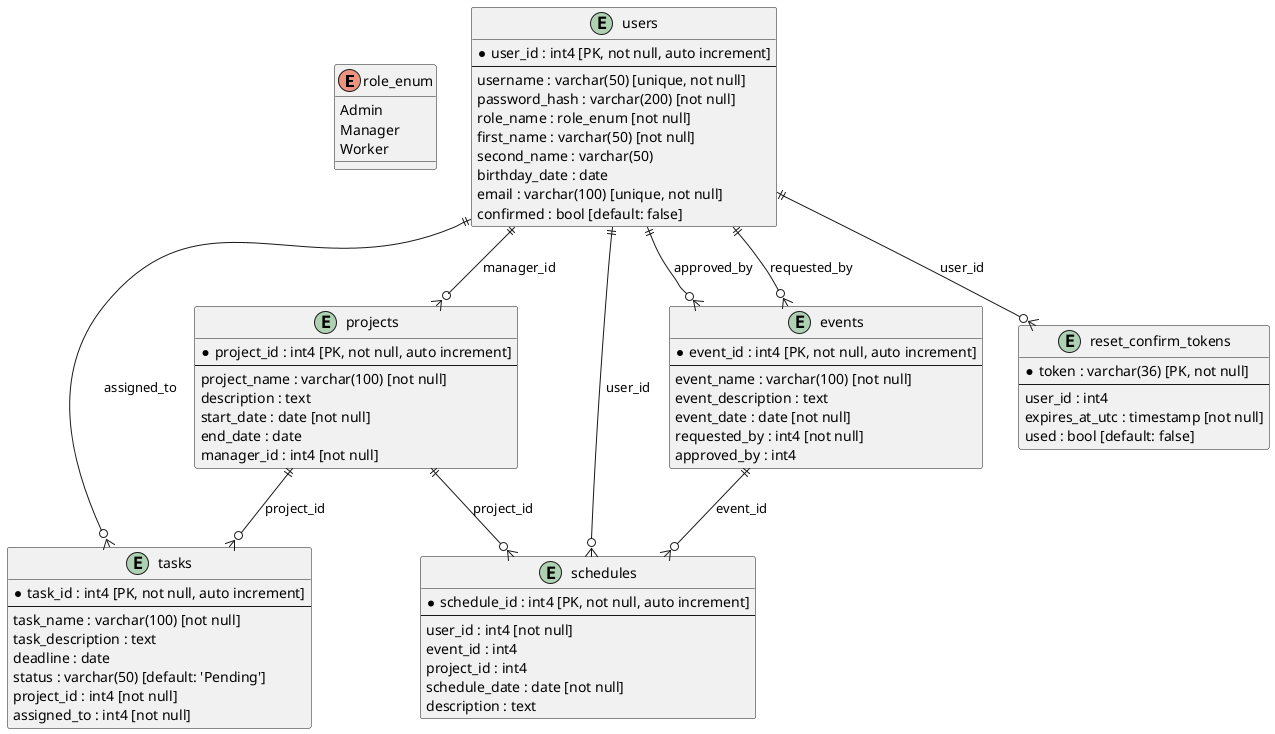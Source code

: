 @startuml
enum role_enum {
  Admin
  Manager
  Worker
}

entity "users" as users {
  * user_id : int4 [PK, not null, auto increment]
  --
  username : varchar(50) [unique, not null]
  password_hash : varchar(200) [not null]
  role_name : role_enum [not null]
  first_name : varchar(50) [not null]
  second_name : varchar(50)
  birthday_date : date
  email : varchar(100) [unique, not null]
  confirmed : bool [default: false]
}

entity "projects" as projects {
  * project_id : int4 [PK, not null, auto increment]
  --
  project_name : varchar(100) [not null]
  description : text
  start_date : date [not null]
  end_date : date
  manager_id : int4 [not null]
}

entity "tasks" as tasks {
  * task_id : int4 [PK, not null, auto increment]
  --
  task_name : varchar(100) [not null]
  task_description : text
  deadline : date
  status : varchar(50) [default: 'Pending']
  project_id : int4 [not null]
  assigned_to : int4 [not null]
}

entity "events" as events {
  * event_id : int4 [PK, not null, auto increment]
  --
  event_name : varchar(100) [not null]
  event_description : text
  event_date : date [not null]
  requested_by : int4 [not null]
  approved_by : int4
}

entity "schedules" as schedules {
  * schedule_id : int4 [PK, not null, auto increment]
  --
  user_id : int4 [not null]
  event_id : int4
  project_id : int4
  schedule_date : date [not null]
  description : text
}

entity "reset_confirm_tokens" as reset_tokens {
  * token : varchar(36) [PK, not null]
  --
  user_id : int4
  expires_at_utc : timestamp [not null]
  used : bool [default: false]
}

users ||--o{ events : "approved_by"
users ||--o{ events : "requested_by"
users ||--o{ projects : "manager_id"
users ||--o{ reset_tokens : "user_id"
users ||--o{ schedules : "user_id"
users ||--o{ tasks : "assigned_to"

projects ||--o{ tasks : "project_id"
projects ||--o{ schedules : "project_id"

events ||--o{ schedules : "event_id"

@enduml